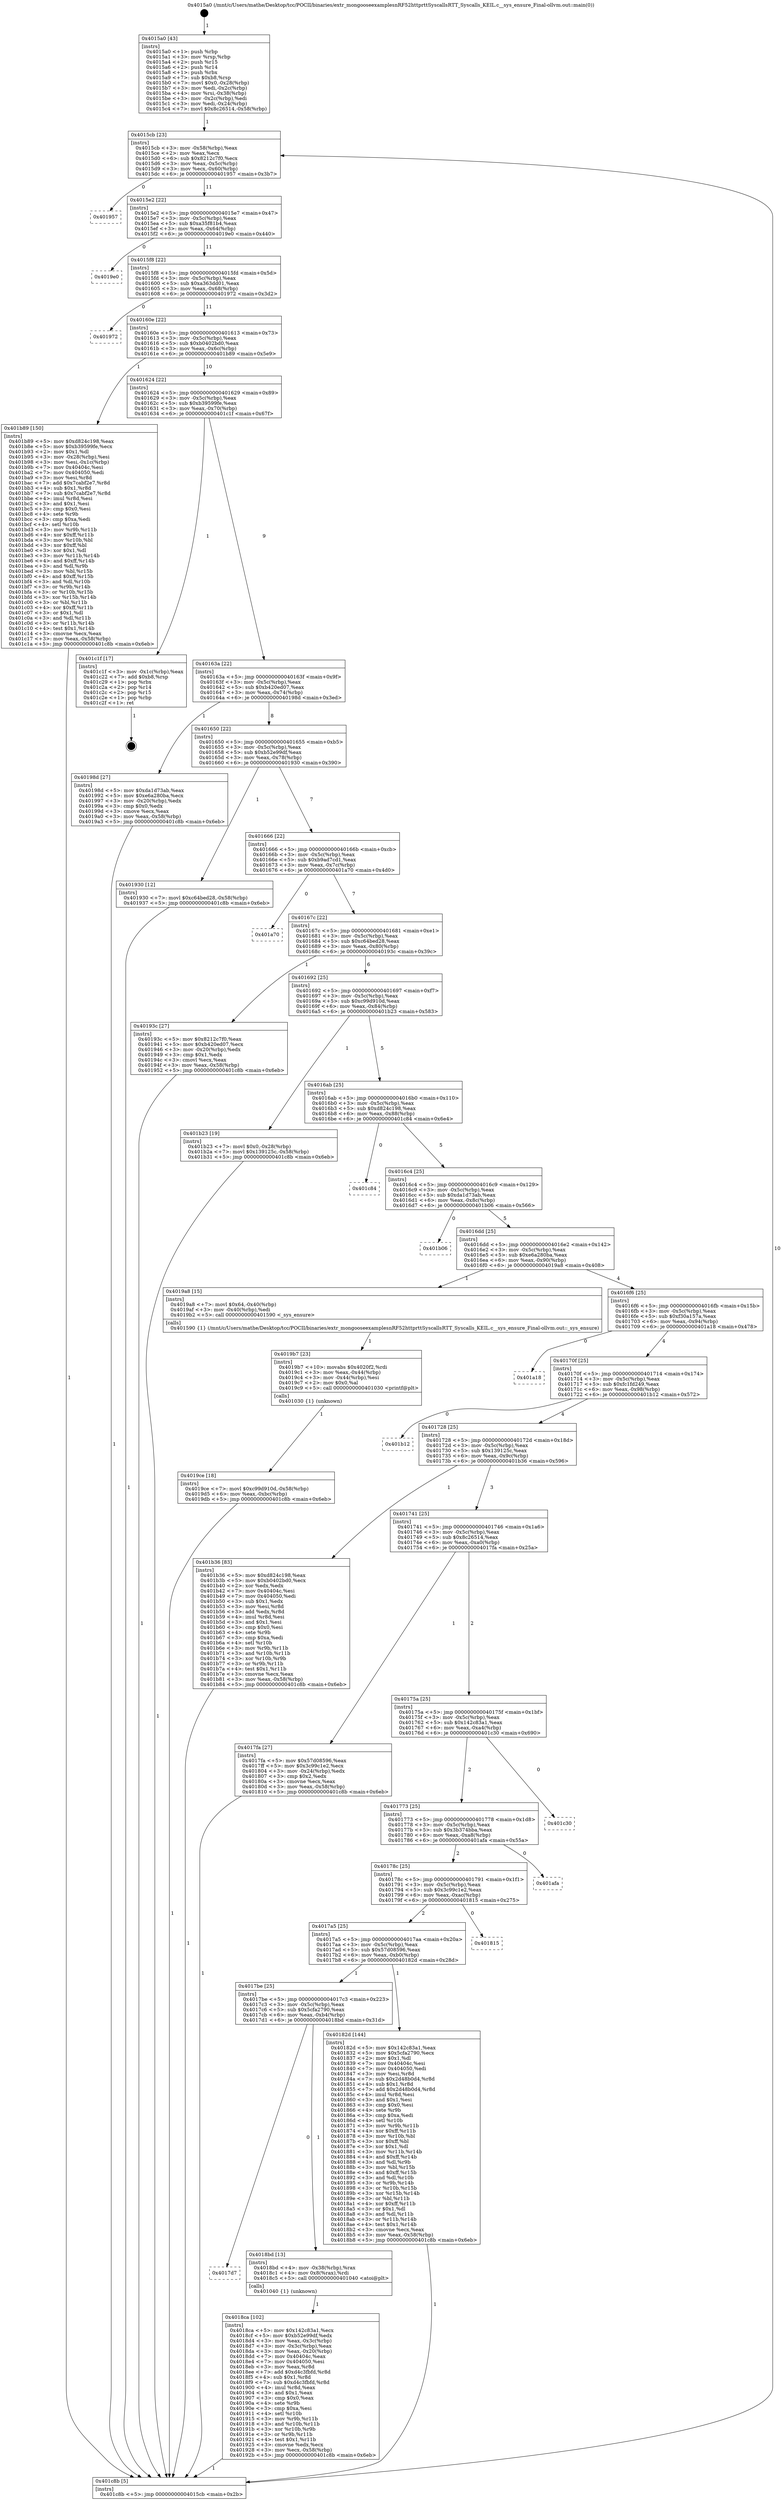 digraph "0x4015a0" {
  label = "0x4015a0 (/mnt/c/Users/mathe/Desktop/tcc/POCII/binaries/extr_mongooseexamplesnRF52httprttSyscallsRTT_Syscalls_KEIL.c__sys_ensure_Final-ollvm.out::main(0))"
  labelloc = "t"
  node[shape=record]

  Entry [label="",width=0.3,height=0.3,shape=circle,fillcolor=black,style=filled]
  "0x4015cb" [label="{
     0x4015cb [23]\l
     | [instrs]\l
     &nbsp;&nbsp;0x4015cb \<+3\>: mov -0x58(%rbp),%eax\l
     &nbsp;&nbsp;0x4015ce \<+2\>: mov %eax,%ecx\l
     &nbsp;&nbsp;0x4015d0 \<+6\>: sub $0x8212c7f0,%ecx\l
     &nbsp;&nbsp;0x4015d6 \<+3\>: mov %eax,-0x5c(%rbp)\l
     &nbsp;&nbsp;0x4015d9 \<+3\>: mov %ecx,-0x60(%rbp)\l
     &nbsp;&nbsp;0x4015dc \<+6\>: je 0000000000401957 \<main+0x3b7\>\l
  }"]
  "0x401957" [label="{
     0x401957\l
  }", style=dashed]
  "0x4015e2" [label="{
     0x4015e2 [22]\l
     | [instrs]\l
     &nbsp;&nbsp;0x4015e2 \<+5\>: jmp 00000000004015e7 \<main+0x47\>\l
     &nbsp;&nbsp;0x4015e7 \<+3\>: mov -0x5c(%rbp),%eax\l
     &nbsp;&nbsp;0x4015ea \<+5\>: sub $0xa35f81b4,%eax\l
     &nbsp;&nbsp;0x4015ef \<+3\>: mov %eax,-0x64(%rbp)\l
     &nbsp;&nbsp;0x4015f2 \<+6\>: je 00000000004019e0 \<main+0x440\>\l
  }"]
  Exit [label="",width=0.3,height=0.3,shape=circle,fillcolor=black,style=filled,peripheries=2]
  "0x4019e0" [label="{
     0x4019e0\l
  }", style=dashed]
  "0x4015f8" [label="{
     0x4015f8 [22]\l
     | [instrs]\l
     &nbsp;&nbsp;0x4015f8 \<+5\>: jmp 00000000004015fd \<main+0x5d\>\l
     &nbsp;&nbsp;0x4015fd \<+3\>: mov -0x5c(%rbp),%eax\l
     &nbsp;&nbsp;0x401600 \<+5\>: sub $0xa363dd01,%eax\l
     &nbsp;&nbsp;0x401605 \<+3\>: mov %eax,-0x68(%rbp)\l
     &nbsp;&nbsp;0x401608 \<+6\>: je 0000000000401972 \<main+0x3d2\>\l
  }"]
  "0x4019ce" [label="{
     0x4019ce [18]\l
     | [instrs]\l
     &nbsp;&nbsp;0x4019ce \<+7\>: movl $0xc99d910d,-0x58(%rbp)\l
     &nbsp;&nbsp;0x4019d5 \<+6\>: mov %eax,-0xbc(%rbp)\l
     &nbsp;&nbsp;0x4019db \<+5\>: jmp 0000000000401c8b \<main+0x6eb\>\l
  }"]
  "0x401972" [label="{
     0x401972\l
  }", style=dashed]
  "0x40160e" [label="{
     0x40160e [22]\l
     | [instrs]\l
     &nbsp;&nbsp;0x40160e \<+5\>: jmp 0000000000401613 \<main+0x73\>\l
     &nbsp;&nbsp;0x401613 \<+3\>: mov -0x5c(%rbp),%eax\l
     &nbsp;&nbsp;0x401616 \<+5\>: sub $0xb0402bd0,%eax\l
     &nbsp;&nbsp;0x40161b \<+3\>: mov %eax,-0x6c(%rbp)\l
     &nbsp;&nbsp;0x40161e \<+6\>: je 0000000000401b89 \<main+0x5e9\>\l
  }"]
  "0x4019b7" [label="{
     0x4019b7 [23]\l
     | [instrs]\l
     &nbsp;&nbsp;0x4019b7 \<+10\>: movabs $0x4020f2,%rdi\l
     &nbsp;&nbsp;0x4019c1 \<+3\>: mov %eax,-0x44(%rbp)\l
     &nbsp;&nbsp;0x4019c4 \<+3\>: mov -0x44(%rbp),%esi\l
     &nbsp;&nbsp;0x4019c7 \<+2\>: mov $0x0,%al\l
     &nbsp;&nbsp;0x4019c9 \<+5\>: call 0000000000401030 \<printf@plt\>\l
     | [calls]\l
     &nbsp;&nbsp;0x401030 \{1\} (unknown)\l
  }"]
  "0x401b89" [label="{
     0x401b89 [150]\l
     | [instrs]\l
     &nbsp;&nbsp;0x401b89 \<+5\>: mov $0xd824c198,%eax\l
     &nbsp;&nbsp;0x401b8e \<+5\>: mov $0xb39599fe,%ecx\l
     &nbsp;&nbsp;0x401b93 \<+2\>: mov $0x1,%dl\l
     &nbsp;&nbsp;0x401b95 \<+3\>: mov -0x28(%rbp),%esi\l
     &nbsp;&nbsp;0x401b98 \<+3\>: mov %esi,-0x1c(%rbp)\l
     &nbsp;&nbsp;0x401b9b \<+7\>: mov 0x40404c,%esi\l
     &nbsp;&nbsp;0x401ba2 \<+7\>: mov 0x404050,%edi\l
     &nbsp;&nbsp;0x401ba9 \<+3\>: mov %esi,%r8d\l
     &nbsp;&nbsp;0x401bac \<+7\>: add $0x7cabf2e7,%r8d\l
     &nbsp;&nbsp;0x401bb3 \<+4\>: sub $0x1,%r8d\l
     &nbsp;&nbsp;0x401bb7 \<+7\>: sub $0x7cabf2e7,%r8d\l
     &nbsp;&nbsp;0x401bbe \<+4\>: imul %r8d,%esi\l
     &nbsp;&nbsp;0x401bc2 \<+3\>: and $0x1,%esi\l
     &nbsp;&nbsp;0x401bc5 \<+3\>: cmp $0x0,%esi\l
     &nbsp;&nbsp;0x401bc8 \<+4\>: sete %r9b\l
     &nbsp;&nbsp;0x401bcc \<+3\>: cmp $0xa,%edi\l
     &nbsp;&nbsp;0x401bcf \<+4\>: setl %r10b\l
     &nbsp;&nbsp;0x401bd3 \<+3\>: mov %r9b,%r11b\l
     &nbsp;&nbsp;0x401bd6 \<+4\>: xor $0xff,%r11b\l
     &nbsp;&nbsp;0x401bda \<+3\>: mov %r10b,%bl\l
     &nbsp;&nbsp;0x401bdd \<+3\>: xor $0xff,%bl\l
     &nbsp;&nbsp;0x401be0 \<+3\>: xor $0x1,%dl\l
     &nbsp;&nbsp;0x401be3 \<+3\>: mov %r11b,%r14b\l
     &nbsp;&nbsp;0x401be6 \<+4\>: and $0xff,%r14b\l
     &nbsp;&nbsp;0x401bea \<+3\>: and %dl,%r9b\l
     &nbsp;&nbsp;0x401bed \<+3\>: mov %bl,%r15b\l
     &nbsp;&nbsp;0x401bf0 \<+4\>: and $0xff,%r15b\l
     &nbsp;&nbsp;0x401bf4 \<+3\>: and %dl,%r10b\l
     &nbsp;&nbsp;0x401bf7 \<+3\>: or %r9b,%r14b\l
     &nbsp;&nbsp;0x401bfa \<+3\>: or %r10b,%r15b\l
     &nbsp;&nbsp;0x401bfd \<+3\>: xor %r15b,%r14b\l
     &nbsp;&nbsp;0x401c00 \<+3\>: or %bl,%r11b\l
     &nbsp;&nbsp;0x401c03 \<+4\>: xor $0xff,%r11b\l
     &nbsp;&nbsp;0x401c07 \<+3\>: or $0x1,%dl\l
     &nbsp;&nbsp;0x401c0a \<+3\>: and %dl,%r11b\l
     &nbsp;&nbsp;0x401c0d \<+3\>: or %r11b,%r14b\l
     &nbsp;&nbsp;0x401c10 \<+4\>: test $0x1,%r14b\l
     &nbsp;&nbsp;0x401c14 \<+3\>: cmovne %ecx,%eax\l
     &nbsp;&nbsp;0x401c17 \<+3\>: mov %eax,-0x58(%rbp)\l
     &nbsp;&nbsp;0x401c1a \<+5\>: jmp 0000000000401c8b \<main+0x6eb\>\l
  }"]
  "0x401624" [label="{
     0x401624 [22]\l
     | [instrs]\l
     &nbsp;&nbsp;0x401624 \<+5\>: jmp 0000000000401629 \<main+0x89\>\l
     &nbsp;&nbsp;0x401629 \<+3\>: mov -0x5c(%rbp),%eax\l
     &nbsp;&nbsp;0x40162c \<+5\>: sub $0xb39599fe,%eax\l
     &nbsp;&nbsp;0x401631 \<+3\>: mov %eax,-0x70(%rbp)\l
     &nbsp;&nbsp;0x401634 \<+6\>: je 0000000000401c1f \<main+0x67f\>\l
  }"]
  "0x4018ca" [label="{
     0x4018ca [102]\l
     | [instrs]\l
     &nbsp;&nbsp;0x4018ca \<+5\>: mov $0x142c83a1,%ecx\l
     &nbsp;&nbsp;0x4018cf \<+5\>: mov $0xb52e99df,%edx\l
     &nbsp;&nbsp;0x4018d4 \<+3\>: mov %eax,-0x3c(%rbp)\l
     &nbsp;&nbsp;0x4018d7 \<+3\>: mov -0x3c(%rbp),%eax\l
     &nbsp;&nbsp;0x4018da \<+3\>: mov %eax,-0x20(%rbp)\l
     &nbsp;&nbsp;0x4018dd \<+7\>: mov 0x40404c,%eax\l
     &nbsp;&nbsp;0x4018e4 \<+7\>: mov 0x404050,%esi\l
     &nbsp;&nbsp;0x4018eb \<+3\>: mov %eax,%r8d\l
     &nbsp;&nbsp;0x4018ee \<+7\>: add $0xd4c3fbfd,%r8d\l
     &nbsp;&nbsp;0x4018f5 \<+4\>: sub $0x1,%r8d\l
     &nbsp;&nbsp;0x4018f9 \<+7\>: sub $0xd4c3fbfd,%r8d\l
     &nbsp;&nbsp;0x401900 \<+4\>: imul %r8d,%eax\l
     &nbsp;&nbsp;0x401904 \<+3\>: and $0x1,%eax\l
     &nbsp;&nbsp;0x401907 \<+3\>: cmp $0x0,%eax\l
     &nbsp;&nbsp;0x40190a \<+4\>: sete %r9b\l
     &nbsp;&nbsp;0x40190e \<+3\>: cmp $0xa,%esi\l
     &nbsp;&nbsp;0x401911 \<+4\>: setl %r10b\l
     &nbsp;&nbsp;0x401915 \<+3\>: mov %r9b,%r11b\l
     &nbsp;&nbsp;0x401918 \<+3\>: and %r10b,%r11b\l
     &nbsp;&nbsp;0x40191b \<+3\>: xor %r10b,%r9b\l
     &nbsp;&nbsp;0x40191e \<+3\>: or %r9b,%r11b\l
     &nbsp;&nbsp;0x401921 \<+4\>: test $0x1,%r11b\l
     &nbsp;&nbsp;0x401925 \<+3\>: cmovne %edx,%ecx\l
     &nbsp;&nbsp;0x401928 \<+3\>: mov %ecx,-0x58(%rbp)\l
     &nbsp;&nbsp;0x40192b \<+5\>: jmp 0000000000401c8b \<main+0x6eb\>\l
  }"]
  "0x401c1f" [label="{
     0x401c1f [17]\l
     | [instrs]\l
     &nbsp;&nbsp;0x401c1f \<+3\>: mov -0x1c(%rbp),%eax\l
     &nbsp;&nbsp;0x401c22 \<+7\>: add $0xb8,%rsp\l
     &nbsp;&nbsp;0x401c29 \<+1\>: pop %rbx\l
     &nbsp;&nbsp;0x401c2a \<+2\>: pop %r14\l
     &nbsp;&nbsp;0x401c2c \<+2\>: pop %r15\l
     &nbsp;&nbsp;0x401c2e \<+1\>: pop %rbp\l
     &nbsp;&nbsp;0x401c2f \<+1\>: ret\l
  }"]
  "0x40163a" [label="{
     0x40163a [22]\l
     | [instrs]\l
     &nbsp;&nbsp;0x40163a \<+5\>: jmp 000000000040163f \<main+0x9f\>\l
     &nbsp;&nbsp;0x40163f \<+3\>: mov -0x5c(%rbp),%eax\l
     &nbsp;&nbsp;0x401642 \<+5\>: sub $0xb420ed07,%eax\l
     &nbsp;&nbsp;0x401647 \<+3\>: mov %eax,-0x74(%rbp)\l
     &nbsp;&nbsp;0x40164a \<+6\>: je 000000000040198d \<main+0x3ed\>\l
  }"]
  "0x4017d7" [label="{
     0x4017d7\l
  }", style=dashed]
  "0x40198d" [label="{
     0x40198d [27]\l
     | [instrs]\l
     &nbsp;&nbsp;0x40198d \<+5\>: mov $0xda1d73ab,%eax\l
     &nbsp;&nbsp;0x401992 \<+5\>: mov $0xe6a280ba,%ecx\l
     &nbsp;&nbsp;0x401997 \<+3\>: mov -0x20(%rbp),%edx\l
     &nbsp;&nbsp;0x40199a \<+3\>: cmp $0x0,%edx\l
     &nbsp;&nbsp;0x40199d \<+3\>: cmove %ecx,%eax\l
     &nbsp;&nbsp;0x4019a0 \<+3\>: mov %eax,-0x58(%rbp)\l
     &nbsp;&nbsp;0x4019a3 \<+5\>: jmp 0000000000401c8b \<main+0x6eb\>\l
  }"]
  "0x401650" [label="{
     0x401650 [22]\l
     | [instrs]\l
     &nbsp;&nbsp;0x401650 \<+5\>: jmp 0000000000401655 \<main+0xb5\>\l
     &nbsp;&nbsp;0x401655 \<+3\>: mov -0x5c(%rbp),%eax\l
     &nbsp;&nbsp;0x401658 \<+5\>: sub $0xb52e99df,%eax\l
     &nbsp;&nbsp;0x40165d \<+3\>: mov %eax,-0x78(%rbp)\l
     &nbsp;&nbsp;0x401660 \<+6\>: je 0000000000401930 \<main+0x390\>\l
  }"]
  "0x4018bd" [label="{
     0x4018bd [13]\l
     | [instrs]\l
     &nbsp;&nbsp;0x4018bd \<+4\>: mov -0x38(%rbp),%rax\l
     &nbsp;&nbsp;0x4018c1 \<+4\>: mov 0x8(%rax),%rdi\l
     &nbsp;&nbsp;0x4018c5 \<+5\>: call 0000000000401040 \<atoi@plt\>\l
     | [calls]\l
     &nbsp;&nbsp;0x401040 \{1\} (unknown)\l
  }"]
  "0x401930" [label="{
     0x401930 [12]\l
     | [instrs]\l
     &nbsp;&nbsp;0x401930 \<+7\>: movl $0xc64bed28,-0x58(%rbp)\l
     &nbsp;&nbsp;0x401937 \<+5\>: jmp 0000000000401c8b \<main+0x6eb\>\l
  }"]
  "0x401666" [label="{
     0x401666 [22]\l
     | [instrs]\l
     &nbsp;&nbsp;0x401666 \<+5\>: jmp 000000000040166b \<main+0xcb\>\l
     &nbsp;&nbsp;0x40166b \<+3\>: mov -0x5c(%rbp),%eax\l
     &nbsp;&nbsp;0x40166e \<+5\>: sub $0xb9ad7cd1,%eax\l
     &nbsp;&nbsp;0x401673 \<+3\>: mov %eax,-0x7c(%rbp)\l
     &nbsp;&nbsp;0x401676 \<+6\>: je 0000000000401a70 \<main+0x4d0\>\l
  }"]
  "0x4017be" [label="{
     0x4017be [25]\l
     | [instrs]\l
     &nbsp;&nbsp;0x4017be \<+5\>: jmp 00000000004017c3 \<main+0x223\>\l
     &nbsp;&nbsp;0x4017c3 \<+3\>: mov -0x5c(%rbp),%eax\l
     &nbsp;&nbsp;0x4017c6 \<+5\>: sub $0x5cfa2790,%eax\l
     &nbsp;&nbsp;0x4017cb \<+6\>: mov %eax,-0xb4(%rbp)\l
     &nbsp;&nbsp;0x4017d1 \<+6\>: je 00000000004018bd \<main+0x31d\>\l
  }"]
  "0x401a70" [label="{
     0x401a70\l
  }", style=dashed]
  "0x40167c" [label="{
     0x40167c [22]\l
     | [instrs]\l
     &nbsp;&nbsp;0x40167c \<+5\>: jmp 0000000000401681 \<main+0xe1\>\l
     &nbsp;&nbsp;0x401681 \<+3\>: mov -0x5c(%rbp),%eax\l
     &nbsp;&nbsp;0x401684 \<+5\>: sub $0xc64bed28,%eax\l
     &nbsp;&nbsp;0x401689 \<+3\>: mov %eax,-0x80(%rbp)\l
     &nbsp;&nbsp;0x40168c \<+6\>: je 000000000040193c \<main+0x39c\>\l
  }"]
  "0x40182d" [label="{
     0x40182d [144]\l
     | [instrs]\l
     &nbsp;&nbsp;0x40182d \<+5\>: mov $0x142c83a1,%eax\l
     &nbsp;&nbsp;0x401832 \<+5\>: mov $0x5cfa2790,%ecx\l
     &nbsp;&nbsp;0x401837 \<+2\>: mov $0x1,%dl\l
     &nbsp;&nbsp;0x401839 \<+7\>: mov 0x40404c,%esi\l
     &nbsp;&nbsp;0x401840 \<+7\>: mov 0x404050,%edi\l
     &nbsp;&nbsp;0x401847 \<+3\>: mov %esi,%r8d\l
     &nbsp;&nbsp;0x40184a \<+7\>: sub $0x2d48b0d4,%r8d\l
     &nbsp;&nbsp;0x401851 \<+4\>: sub $0x1,%r8d\l
     &nbsp;&nbsp;0x401855 \<+7\>: add $0x2d48b0d4,%r8d\l
     &nbsp;&nbsp;0x40185c \<+4\>: imul %r8d,%esi\l
     &nbsp;&nbsp;0x401860 \<+3\>: and $0x1,%esi\l
     &nbsp;&nbsp;0x401863 \<+3\>: cmp $0x0,%esi\l
     &nbsp;&nbsp;0x401866 \<+4\>: sete %r9b\l
     &nbsp;&nbsp;0x40186a \<+3\>: cmp $0xa,%edi\l
     &nbsp;&nbsp;0x40186d \<+4\>: setl %r10b\l
     &nbsp;&nbsp;0x401871 \<+3\>: mov %r9b,%r11b\l
     &nbsp;&nbsp;0x401874 \<+4\>: xor $0xff,%r11b\l
     &nbsp;&nbsp;0x401878 \<+3\>: mov %r10b,%bl\l
     &nbsp;&nbsp;0x40187b \<+3\>: xor $0xff,%bl\l
     &nbsp;&nbsp;0x40187e \<+3\>: xor $0x1,%dl\l
     &nbsp;&nbsp;0x401881 \<+3\>: mov %r11b,%r14b\l
     &nbsp;&nbsp;0x401884 \<+4\>: and $0xff,%r14b\l
     &nbsp;&nbsp;0x401888 \<+3\>: and %dl,%r9b\l
     &nbsp;&nbsp;0x40188b \<+3\>: mov %bl,%r15b\l
     &nbsp;&nbsp;0x40188e \<+4\>: and $0xff,%r15b\l
     &nbsp;&nbsp;0x401892 \<+3\>: and %dl,%r10b\l
     &nbsp;&nbsp;0x401895 \<+3\>: or %r9b,%r14b\l
     &nbsp;&nbsp;0x401898 \<+3\>: or %r10b,%r15b\l
     &nbsp;&nbsp;0x40189b \<+3\>: xor %r15b,%r14b\l
     &nbsp;&nbsp;0x40189e \<+3\>: or %bl,%r11b\l
     &nbsp;&nbsp;0x4018a1 \<+4\>: xor $0xff,%r11b\l
     &nbsp;&nbsp;0x4018a5 \<+3\>: or $0x1,%dl\l
     &nbsp;&nbsp;0x4018a8 \<+3\>: and %dl,%r11b\l
     &nbsp;&nbsp;0x4018ab \<+3\>: or %r11b,%r14b\l
     &nbsp;&nbsp;0x4018ae \<+4\>: test $0x1,%r14b\l
     &nbsp;&nbsp;0x4018b2 \<+3\>: cmovne %ecx,%eax\l
     &nbsp;&nbsp;0x4018b5 \<+3\>: mov %eax,-0x58(%rbp)\l
     &nbsp;&nbsp;0x4018b8 \<+5\>: jmp 0000000000401c8b \<main+0x6eb\>\l
  }"]
  "0x40193c" [label="{
     0x40193c [27]\l
     | [instrs]\l
     &nbsp;&nbsp;0x40193c \<+5\>: mov $0x8212c7f0,%eax\l
     &nbsp;&nbsp;0x401941 \<+5\>: mov $0xb420ed07,%ecx\l
     &nbsp;&nbsp;0x401946 \<+3\>: mov -0x20(%rbp),%edx\l
     &nbsp;&nbsp;0x401949 \<+3\>: cmp $0x1,%edx\l
     &nbsp;&nbsp;0x40194c \<+3\>: cmovl %ecx,%eax\l
     &nbsp;&nbsp;0x40194f \<+3\>: mov %eax,-0x58(%rbp)\l
     &nbsp;&nbsp;0x401952 \<+5\>: jmp 0000000000401c8b \<main+0x6eb\>\l
  }"]
  "0x401692" [label="{
     0x401692 [25]\l
     | [instrs]\l
     &nbsp;&nbsp;0x401692 \<+5\>: jmp 0000000000401697 \<main+0xf7\>\l
     &nbsp;&nbsp;0x401697 \<+3\>: mov -0x5c(%rbp),%eax\l
     &nbsp;&nbsp;0x40169a \<+5\>: sub $0xc99d910d,%eax\l
     &nbsp;&nbsp;0x40169f \<+6\>: mov %eax,-0x84(%rbp)\l
     &nbsp;&nbsp;0x4016a5 \<+6\>: je 0000000000401b23 \<main+0x583\>\l
  }"]
  "0x4017a5" [label="{
     0x4017a5 [25]\l
     | [instrs]\l
     &nbsp;&nbsp;0x4017a5 \<+5\>: jmp 00000000004017aa \<main+0x20a\>\l
     &nbsp;&nbsp;0x4017aa \<+3\>: mov -0x5c(%rbp),%eax\l
     &nbsp;&nbsp;0x4017ad \<+5\>: sub $0x57d08596,%eax\l
     &nbsp;&nbsp;0x4017b2 \<+6\>: mov %eax,-0xb0(%rbp)\l
     &nbsp;&nbsp;0x4017b8 \<+6\>: je 000000000040182d \<main+0x28d\>\l
  }"]
  "0x401b23" [label="{
     0x401b23 [19]\l
     | [instrs]\l
     &nbsp;&nbsp;0x401b23 \<+7\>: movl $0x0,-0x28(%rbp)\l
     &nbsp;&nbsp;0x401b2a \<+7\>: movl $0x139125c,-0x58(%rbp)\l
     &nbsp;&nbsp;0x401b31 \<+5\>: jmp 0000000000401c8b \<main+0x6eb\>\l
  }"]
  "0x4016ab" [label="{
     0x4016ab [25]\l
     | [instrs]\l
     &nbsp;&nbsp;0x4016ab \<+5\>: jmp 00000000004016b0 \<main+0x110\>\l
     &nbsp;&nbsp;0x4016b0 \<+3\>: mov -0x5c(%rbp),%eax\l
     &nbsp;&nbsp;0x4016b3 \<+5\>: sub $0xd824c198,%eax\l
     &nbsp;&nbsp;0x4016b8 \<+6\>: mov %eax,-0x88(%rbp)\l
     &nbsp;&nbsp;0x4016be \<+6\>: je 0000000000401c84 \<main+0x6e4\>\l
  }"]
  "0x401815" [label="{
     0x401815\l
  }", style=dashed]
  "0x401c84" [label="{
     0x401c84\l
  }", style=dashed]
  "0x4016c4" [label="{
     0x4016c4 [25]\l
     | [instrs]\l
     &nbsp;&nbsp;0x4016c4 \<+5\>: jmp 00000000004016c9 \<main+0x129\>\l
     &nbsp;&nbsp;0x4016c9 \<+3\>: mov -0x5c(%rbp),%eax\l
     &nbsp;&nbsp;0x4016cc \<+5\>: sub $0xda1d73ab,%eax\l
     &nbsp;&nbsp;0x4016d1 \<+6\>: mov %eax,-0x8c(%rbp)\l
     &nbsp;&nbsp;0x4016d7 \<+6\>: je 0000000000401b06 \<main+0x566\>\l
  }"]
  "0x40178c" [label="{
     0x40178c [25]\l
     | [instrs]\l
     &nbsp;&nbsp;0x40178c \<+5\>: jmp 0000000000401791 \<main+0x1f1\>\l
     &nbsp;&nbsp;0x401791 \<+3\>: mov -0x5c(%rbp),%eax\l
     &nbsp;&nbsp;0x401794 \<+5\>: sub $0x3c99c1e2,%eax\l
     &nbsp;&nbsp;0x401799 \<+6\>: mov %eax,-0xac(%rbp)\l
     &nbsp;&nbsp;0x40179f \<+6\>: je 0000000000401815 \<main+0x275\>\l
  }"]
  "0x401b06" [label="{
     0x401b06\l
  }", style=dashed]
  "0x4016dd" [label="{
     0x4016dd [25]\l
     | [instrs]\l
     &nbsp;&nbsp;0x4016dd \<+5\>: jmp 00000000004016e2 \<main+0x142\>\l
     &nbsp;&nbsp;0x4016e2 \<+3\>: mov -0x5c(%rbp),%eax\l
     &nbsp;&nbsp;0x4016e5 \<+5\>: sub $0xe6a280ba,%eax\l
     &nbsp;&nbsp;0x4016ea \<+6\>: mov %eax,-0x90(%rbp)\l
     &nbsp;&nbsp;0x4016f0 \<+6\>: je 00000000004019a8 \<main+0x408\>\l
  }"]
  "0x401afa" [label="{
     0x401afa\l
  }", style=dashed]
  "0x4019a8" [label="{
     0x4019a8 [15]\l
     | [instrs]\l
     &nbsp;&nbsp;0x4019a8 \<+7\>: movl $0x64,-0x40(%rbp)\l
     &nbsp;&nbsp;0x4019af \<+3\>: mov -0x40(%rbp),%edi\l
     &nbsp;&nbsp;0x4019b2 \<+5\>: call 0000000000401590 \<_sys_ensure\>\l
     | [calls]\l
     &nbsp;&nbsp;0x401590 \{1\} (/mnt/c/Users/mathe/Desktop/tcc/POCII/binaries/extr_mongooseexamplesnRF52httprttSyscallsRTT_Syscalls_KEIL.c__sys_ensure_Final-ollvm.out::_sys_ensure)\l
  }"]
  "0x4016f6" [label="{
     0x4016f6 [25]\l
     | [instrs]\l
     &nbsp;&nbsp;0x4016f6 \<+5\>: jmp 00000000004016fb \<main+0x15b\>\l
     &nbsp;&nbsp;0x4016fb \<+3\>: mov -0x5c(%rbp),%eax\l
     &nbsp;&nbsp;0x4016fe \<+5\>: sub $0xf30a157a,%eax\l
     &nbsp;&nbsp;0x401703 \<+6\>: mov %eax,-0x94(%rbp)\l
     &nbsp;&nbsp;0x401709 \<+6\>: je 0000000000401a18 \<main+0x478\>\l
  }"]
  "0x401773" [label="{
     0x401773 [25]\l
     | [instrs]\l
     &nbsp;&nbsp;0x401773 \<+5\>: jmp 0000000000401778 \<main+0x1d8\>\l
     &nbsp;&nbsp;0x401778 \<+3\>: mov -0x5c(%rbp),%eax\l
     &nbsp;&nbsp;0x40177b \<+5\>: sub $0x3b374bba,%eax\l
     &nbsp;&nbsp;0x401780 \<+6\>: mov %eax,-0xa8(%rbp)\l
     &nbsp;&nbsp;0x401786 \<+6\>: je 0000000000401afa \<main+0x55a\>\l
  }"]
  "0x401a18" [label="{
     0x401a18\l
  }", style=dashed]
  "0x40170f" [label="{
     0x40170f [25]\l
     | [instrs]\l
     &nbsp;&nbsp;0x40170f \<+5\>: jmp 0000000000401714 \<main+0x174\>\l
     &nbsp;&nbsp;0x401714 \<+3\>: mov -0x5c(%rbp),%eax\l
     &nbsp;&nbsp;0x401717 \<+5\>: sub $0xfc1fd249,%eax\l
     &nbsp;&nbsp;0x40171c \<+6\>: mov %eax,-0x98(%rbp)\l
     &nbsp;&nbsp;0x401722 \<+6\>: je 0000000000401b12 \<main+0x572\>\l
  }"]
  "0x401c30" [label="{
     0x401c30\l
  }", style=dashed]
  "0x401b12" [label="{
     0x401b12\l
  }", style=dashed]
  "0x401728" [label="{
     0x401728 [25]\l
     | [instrs]\l
     &nbsp;&nbsp;0x401728 \<+5\>: jmp 000000000040172d \<main+0x18d\>\l
     &nbsp;&nbsp;0x40172d \<+3\>: mov -0x5c(%rbp),%eax\l
     &nbsp;&nbsp;0x401730 \<+5\>: sub $0x139125c,%eax\l
     &nbsp;&nbsp;0x401735 \<+6\>: mov %eax,-0x9c(%rbp)\l
     &nbsp;&nbsp;0x40173b \<+6\>: je 0000000000401b36 \<main+0x596\>\l
  }"]
  "0x4015a0" [label="{
     0x4015a0 [43]\l
     | [instrs]\l
     &nbsp;&nbsp;0x4015a0 \<+1\>: push %rbp\l
     &nbsp;&nbsp;0x4015a1 \<+3\>: mov %rsp,%rbp\l
     &nbsp;&nbsp;0x4015a4 \<+2\>: push %r15\l
     &nbsp;&nbsp;0x4015a6 \<+2\>: push %r14\l
     &nbsp;&nbsp;0x4015a8 \<+1\>: push %rbx\l
     &nbsp;&nbsp;0x4015a9 \<+7\>: sub $0xb8,%rsp\l
     &nbsp;&nbsp;0x4015b0 \<+7\>: movl $0x0,-0x28(%rbp)\l
     &nbsp;&nbsp;0x4015b7 \<+3\>: mov %edi,-0x2c(%rbp)\l
     &nbsp;&nbsp;0x4015ba \<+4\>: mov %rsi,-0x38(%rbp)\l
     &nbsp;&nbsp;0x4015be \<+3\>: mov -0x2c(%rbp),%edi\l
     &nbsp;&nbsp;0x4015c1 \<+3\>: mov %edi,-0x24(%rbp)\l
     &nbsp;&nbsp;0x4015c4 \<+7\>: movl $0x8c26514,-0x58(%rbp)\l
  }"]
  "0x401b36" [label="{
     0x401b36 [83]\l
     | [instrs]\l
     &nbsp;&nbsp;0x401b36 \<+5\>: mov $0xd824c198,%eax\l
     &nbsp;&nbsp;0x401b3b \<+5\>: mov $0xb0402bd0,%ecx\l
     &nbsp;&nbsp;0x401b40 \<+2\>: xor %edx,%edx\l
     &nbsp;&nbsp;0x401b42 \<+7\>: mov 0x40404c,%esi\l
     &nbsp;&nbsp;0x401b49 \<+7\>: mov 0x404050,%edi\l
     &nbsp;&nbsp;0x401b50 \<+3\>: sub $0x1,%edx\l
     &nbsp;&nbsp;0x401b53 \<+3\>: mov %esi,%r8d\l
     &nbsp;&nbsp;0x401b56 \<+3\>: add %edx,%r8d\l
     &nbsp;&nbsp;0x401b59 \<+4\>: imul %r8d,%esi\l
     &nbsp;&nbsp;0x401b5d \<+3\>: and $0x1,%esi\l
     &nbsp;&nbsp;0x401b60 \<+3\>: cmp $0x0,%esi\l
     &nbsp;&nbsp;0x401b63 \<+4\>: sete %r9b\l
     &nbsp;&nbsp;0x401b67 \<+3\>: cmp $0xa,%edi\l
     &nbsp;&nbsp;0x401b6a \<+4\>: setl %r10b\l
     &nbsp;&nbsp;0x401b6e \<+3\>: mov %r9b,%r11b\l
     &nbsp;&nbsp;0x401b71 \<+3\>: and %r10b,%r11b\l
     &nbsp;&nbsp;0x401b74 \<+3\>: xor %r10b,%r9b\l
     &nbsp;&nbsp;0x401b77 \<+3\>: or %r9b,%r11b\l
     &nbsp;&nbsp;0x401b7a \<+4\>: test $0x1,%r11b\l
     &nbsp;&nbsp;0x401b7e \<+3\>: cmovne %ecx,%eax\l
     &nbsp;&nbsp;0x401b81 \<+3\>: mov %eax,-0x58(%rbp)\l
     &nbsp;&nbsp;0x401b84 \<+5\>: jmp 0000000000401c8b \<main+0x6eb\>\l
  }"]
  "0x401741" [label="{
     0x401741 [25]\l
     | [instrs]\l
     &nbsp;&nbsp;0x401741 \<+5\>: jmp 0000000000401746 \<main+0x1a6\>\l
     &nbsp;&nbsp;0x401746 \<+3\>: mov -0x5c(%rbp),%eax\l
     &nbsp;&nbsp;0x401749 \<+5\>: sub $0x8c26514,%eax\l
     &nbsp;&nbsp;0x40174e \<+6\>: mov %eax,-0xa0(%rbp)\l
     &nbsp;&nbsp;0x401754 \<+6\>: je 00000000004017fa \<main+0x25a\>\l
  }"]
  "0x401c8b" [label="{
     0x401c8b [5]\l
     | [instrs]\l
     &nbsp;&nbsp;0x401c8b \<+5\>: jmp 00000000004015cb \<main+0x2b\>\l
  }"]
  "0x4017fa" [label="{
     0x4017fa [27]\l
     | [instrs]\l
     &nbsp;&nbsp;0x4017fa \<+5\>: mov $0x57d08596,%eax\l
     &nbsp;&nbsp;0x4017ff \<+5\>: mov $0x3c99c1e2,%ecx\l
     &nbsp;&nbsp;0x401804 \<+3\>: mov -0x24(%rbp),%edx\l
     &nbsp;&nbsp;0x401807 \<+3\>: cmp $0x2,%edx\l
     &nbsp;&nbsp;0x40180a \<+3\>: cmovne %ecx,%eax\l
     &nbsp;&nbsp;0x40180d \<+3\>: mov %eax,-0x58(%rbp)\l
     &nbsp;&nbsp;0x401810 \<+5\>: jmp 0000000000401c8b \<main+0x6eb\>\l
  }"]
  "0x40175a" [label="{
     0x40175a [25]\l
     | [instrs]\l
     &nbsp;&nbsp;0x40175a \<+5\>: jmp 000000000040175f \<main+0x1bf\>\l
     &nbsp;&nbsp;0x40175f \<+3\>: mov -0x5c(%rbp),%eax\l
     &nbsp;&nbsp;0x401762 \<+5\>: sub $0x142c83a1,%eax\l
     &nbsp;&nbsp;0x401767 \<+6\>: mov %eax,-0xa4(%rbp)\l
     &nbsp;&nbsp;0x40176d \<+6\>: je 0000000000401c30 \<main+0x690\>\l
  }"]
  Entry -> "0x4015a0" [label=" 1"]
  "0x4015cb" -> "0x401957" [label=" 0"]
  "0x4015cb" -> "0x4015e2" [label=" 11"]
  "0x401c1f" -> Exit [label=" 1"]
  "0x4015e2" -> "0x4019e0" [label=" 0"]
  "0x4015e2" -> "0x4015f8" [label=" 11"]
  "0x401b89" -> "0x401c8b" [label=" 1"]
  "0x4015f8" -> "0x401972" [label=" 0"]
  "0x4015f8" -> "0x40160e" [label=" 11"]
  "0x401b36" -> "0x401c8b" [label=" 1"]
  "0x40160e" -> "0x401b89" [label=" 1"]
  "0x40160e" -> "0x401624" [label=" 10"]
  "0x401b23" -> "0x401c8b" [label=" 1"]
  "0x401624" -> "0x401c1f" [label=" 1"]
  "0x401624" -> "0x40163a" [label=" 9"]
  "0x4019ce" -> "0x401c8b" [label=" 1"]
  "0x40163a" -> "0x40198d" [label=" 1"]
  "0x40163a" -> "0x401650" [label=" 8"]
  "0x4019b7" -> "0x4019ce" [label=" 1"]
  "0x401650" -> "0x401930" [label=" 1"]
  "0x401650" -> "0x401666" [label=" 7"]
  "0x4019a8" -> "0x4019b7" [label=" 1"]
  "0x401666" -> "0x401a70" [label=" 0"]
  "0x401666" -> "0x40167c" [label=" 7"]
  "0x40193c" -> "0x401c8b" [label=" 1"]
  "0x40167c" -> "0x40193c" [label=" 1"]
  "0x40167c" -> "0x401692" [label=" 6"]
  "0x401930" -> "0x401c8b" [label=" 1"]
  "0x401692" -> "0x401b23" [label=" 1"]
  "0x401692" -> "0x4016ab" [label=" 5"]
  "0x4018bd" -> "0x4018ca" [label=" 1"]
  "0x4016ab" -> "0x401c84" [label=" 0"]
  "0x4016ab" -> "0x4016c4" [label=" 5"]
  "0x4017be" -> "0x4017d7" [label=" 0"]
  "0x4016c4" -> "0x401b06" [label=" 0"]
  "0x4016c4" -> "0x4016dd" [label=" 5"]
  "0x40198d" -> "0x401c8b" [label=" 1"]
  "0x4016dd" -> "0x4019a8" [label=" 1"]
  "0x4016dd" -> "0x4016f6" [label=" 4"]
  "0x40182d" -> "0x401c8b" [label=" 1"]
  "0x4016f6" -> "0x401a18" [label=" 0"]
  "0x4016f6" -> "0x40170f" [label=" 4"]
  "0x4017a5" -> "0x40182d" [label=" 1"]
  "0x40170f" -> "0x401b12" [label=" 0"]
  "0x40170f" -> "0x401728" [label=" 4"]
  "0x4018ca" -> "0x401c8b" [label=" 1"]
  "0x401728" -> "0x401b36" [label=" 1"]
  "0x401728" -> "0x401741" [label=" 3"]
  "0x40178c" -> "0x401815" [label=" 0"]
  "0x401741" -> "0x4017fa" [label=" 1"]
  "0x401741" -> "0x40175a" [label=" 2"]
  "0x4017fa" -> "0x401c8b" [label=" 1"]
  "0x4015a0" -> "0x4015cb" [label=" 1"]
  "0x401c8b" -> "0x4015cb" [label=" 10"]
  "0x40178c" -> "0x4017a5" [label=" 2"]
  "0x40175a" -> "0x401c30" [label=" 0"]
  "0x40175a" -> "0x401773" [label=" 2"]
  "0x4017a5" -> "0x4017be" [label=" 1"]
  "0x401773" -> "0x401afa" [label=" 0"]
  "0x401773" -> "0x40178c" [label=" 2"]
  "0x4017be" -> "0x4018bd" [label=" 1"]
}
